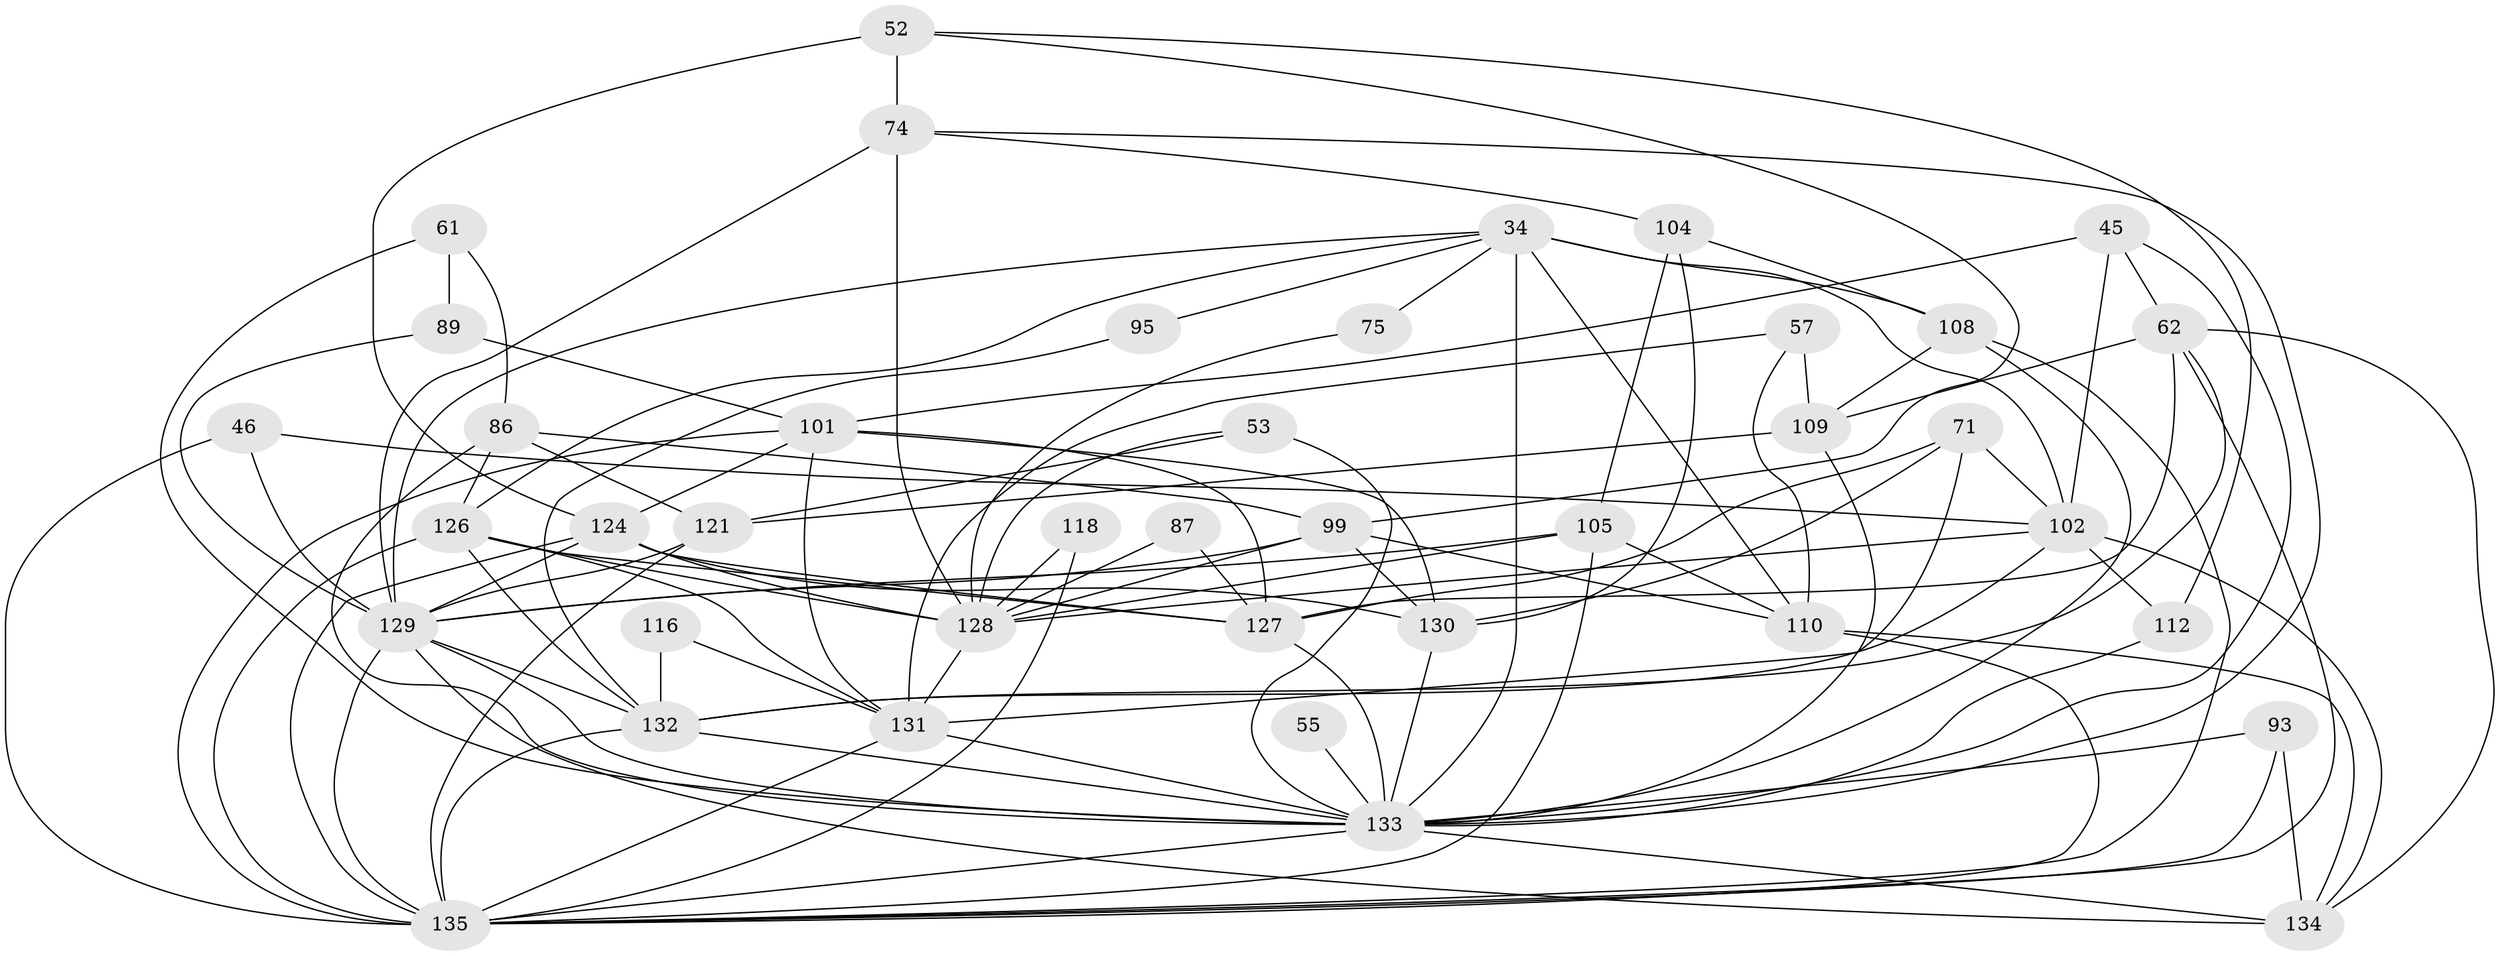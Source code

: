 // original degree distribution, {3: 0.21481481481481482, 5: 0.22962962962962963, 4: 0.2518518518518518, 6: 0.0962962962962963, 2: 0.17037037037037037, 7: 0.022222222222222223, 9: 0.007407407407407408, 8: 0.007407407407407408}
// Generated by graph-tools (version 1.1) at 2025/54/03/04/25 21:54:48]
// undirected, 40 vertices, 112 edges
graph export_dot {
graph [start="1"]
  node [color=gray90,style=filled];
  34 [super="+22"];
  45;
  46;
  52 [super="+20"];
  53 [super="+50"];
  55;
  57 [super="+28"];
  61 [super="+3"];
  62 [super="+35"];
  71 [super="+10"];
  74 [super="+63"];
  75;
  86 [super="+83"];
  87;
  89;
  93 [super="+43"];
  95;
  99 [super="+2+68+15"];
  101 [super="+5+59"];
  102 [super="+27+30+91"];
  104 [super="+85"];
  105;
  108 [super="+92+82"];
  109 [super="+12"];
  110 [super="+100"];
  112 [super="+107"];
  116;
  118;
  121 [super="+1+19"];
  124 [super="+111+72"];
  126 [super="+26+123"];
  127 [super="+17+39"];
  128 [super="+69+119"];
  129 [super="+120+125+49"];
  130 [super="+48+97"];
  131 [super="+98+58"];
  132 [super="+114+77+96"];
  133 [super="+106+88+122+79"];
  134 [super="+40"];
  135 [super="+73+117"];
  34 -- 126;
  34 -- 75;
  34 -- 108 [weight=2];
  34 -- 133;
  34 -- 110 [weight=2];
  34 -- 95;
  34 -- 129 [weight=2];
  34 -- 102;
  45 -- 62;
  45 -- 102 [weight=2];
  45 -- 101 [weight=2];
  45 -- 133;
  46 -- 129;
  46 -- 102;
  46 -- 135;
  52 -- 74;
  52 -- 124 [weight=2];
  52 -- 99;
  52 -- 112;
  53 -- 121;
  53 -- 133 [weight=2];
  53 -- 128;
  55 -- 133 [weight=2];
  57 -- 109;
  57 -- 110;
  57 -- 131;
  61 -- 89;
  61 -- 86;
  61 -- 133 [weight=3];
  62 -- 109 [weight=2];
  62 -- 132;
  62 -- 134 [weight=2];
  62 -- 127 [weight=2];
  62 -- 135;
  71 -- 102;
  71 -- 127;
  71 -- 130 [weight=2];
  71 -- 131 [weight=3];
  74 -- 104;
  74 -- 129;
  74 -- 133;
  74 -- 128 [weight=3];
  75 -- 128;
  86 -- 99;
  86 -- 121;
  86 -- 126;
  86 -- 133 [weight=3];
  87 -- 127;
  87 -- 128;
  89 -- 129 [weight=3];
  89 -- 101;
  93 -- 135;
  93 -- 134 [weight=2];
  93 -- 133;
  95 -- 132;
  99 -- 110 [weight=2];
  99 -- 130;
  99 -- 129 [weight=3];
  99 -- 128 [weight=2];
  101 -- 127;
  101 -- 130 [weight=2];
  101 -- 124;
  101 -- 135;
  101 -- 131;
  102 -- 134;
  102 -- 112;
  102 -- 132;
  102 -- 128 [weight=2];
  104 -- 108 [weight=3];
  104 -- 105 [weight=2];
  104 -- 130;
  105 -- 129;
  105 -- 110;
  105 -- 128;
  105 -- 135;
  108 -- 109;
  108 -- 133 [weight=2];
  108 -- 135 [weight=2];
  109 -- 121;
  109 -- 133;
  110 -- 134;
  110 -- 135;
  112 -- 133;
  116 -- 131;
  116 -- 132;
  118 -- 128;
  118 -- 135;
  121 -- 129 [weight=3];
  121 -- 135;
  124 -- 129 [weight=3];
  124 -- 127 [weight=2];
  124 -- 130;
  124 -- 128;
  124 -- 135 [weight=2];
  126 -- 135 [weight=3];
  126 -- 127 [weight=2];
  126 -- 131;
  126 -- 128 [weight=2];
  126 -- 132 [weight=4];
  127 -- 133 [weight=3];
  128 -- 131;
  129 -- 135;
  129 -- 132;
  129 -- 134;
  129 -- 133 [weight=3];
  130 -- 133 [weight=4];
  131 -- 135;
  131 -- 133;
  132 -- 135;
  132 -- 133 [weight=2];
  133 -- 135 [weight=2];
  133 -- 134 [weight=4];
}
